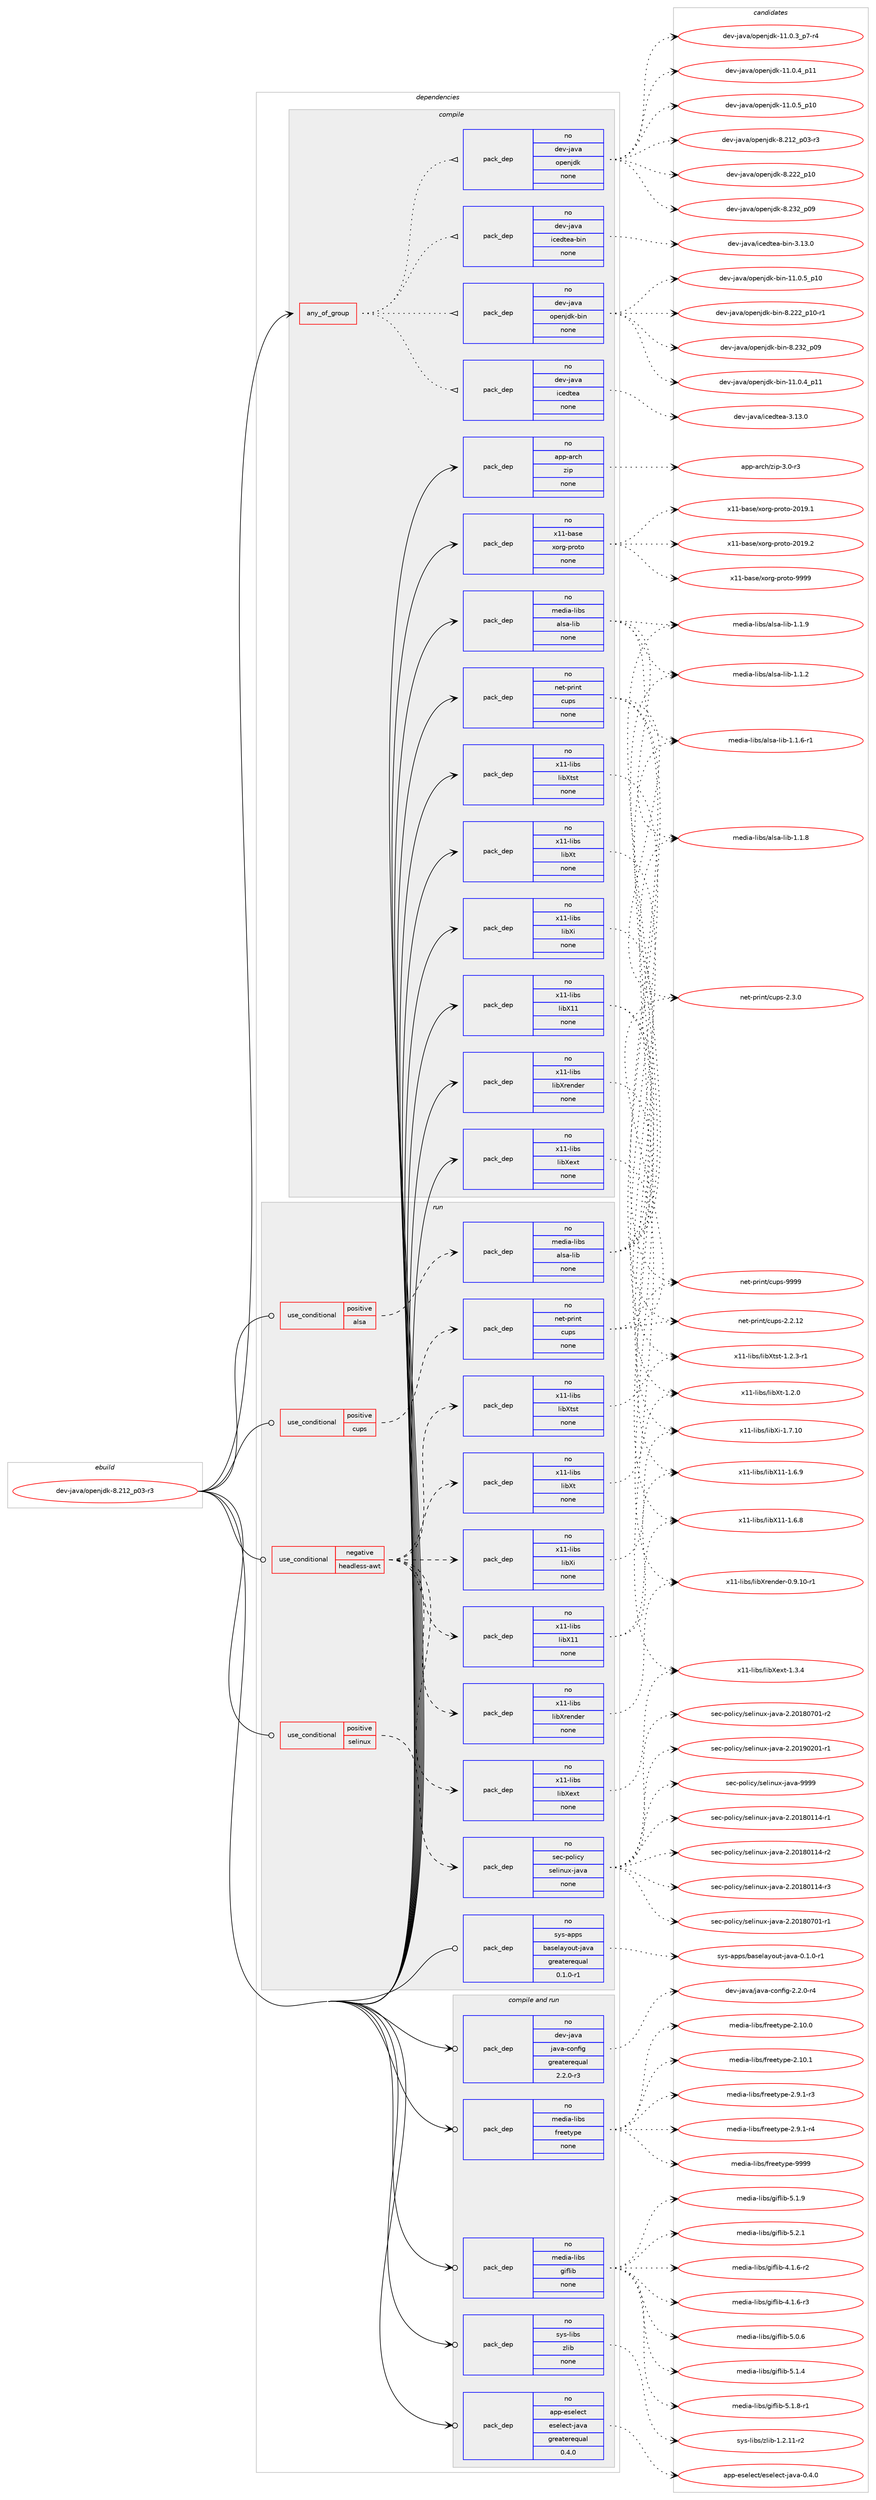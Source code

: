 digraph prolog {

# *************
# Graph options
# *************

newrank=true;
concentrate=true;
compound=true;
graph [rankdir=LR,fontname=Helvetica,fontsize=10,ranksep=1.5];#, ranksep=2.5, nodesep=0.2];
edge  [arrowhead=vee];
node  [fontname=Helvetica,fontsize=10];

# **********
# The ebuild
# **********

subgraph cluster_leftcol {
color=gray;
rank=same;
label=<<i>ebuild</i>>;
id [label="dev-java/openjdk-8.212_p03-r3", color=red, width=4, href="../dev-java/openjdk-8.212_p03-r3.svg"];
}

# ****************
# The dependencies
# ****************

subgraph cluster_midcol {
color=gray;
label=<<i>dependencies</i>>;
subgraph cluster_compile {
fillcolor="#eeeeee";
style=filled;
label=<<i>compile</i>>;
subgraph any10829 {
dependency555486 [label=<<TABLE BORDER="0" CELLBORDER="1" CELLSPACING="0" CELLPADDING="4"><TR><TD CELLPADDING="10">any_of_group</TD></TR></TABLE>>, shape=none, color=red];subgraph pack415042 {
dependency555487 [label=<<TABLE BORDER="0" CELLBORDER="1" CELLSPACING="0" CELLPADDING="4" WIDTH="220"><TR><TD ROWSPAN="6" CELLPADDING="30">pack_dep</TD></TR><TR><TD WIDTH="110">no</TD></TR><TR><TD>dev-java</TD></TR><TR><TD>openjdk-bin</TD></TR><TR><TD>none</TD></TR><TR><TD></TD></TR></TABLE>>, shape=none, color=blue];
}
dependency555486:e -> dependency555487:w [weight=20,style="dotted",arrowhead="oinv"];
subgraph pack415043 {
dependency555488 [label=<<TABLE BORDER="0" CELLBORDER="1" CELLSPACING="0" CELLPADDING="4" WIDTH="220"><TR><TD ROWSPAN="6" CELLPADDING="30">pack_dep</TD></TR><TR><TD WIDTH="110">no</TD></TR><TR><TD>dev-java</TD></TR><TR><TD>icedtea-bin</TD></TR><TR><TD>none</TD></TR><TR><TD></TD></TR></TABLE>>, shape=none, color=blue];
}
dependency555486:e -> dependency555488:w [weight=20,style="dotted",arrowhead="oinv"];
subgraph pack415044 {
dependency555489 [label=<<TABLE BORDER="0" CELLBORDER="1" CELLSPACING="0" CELLPADDING="4" WIDTH="220"><TR><TD ROWSPAN="6" CELLPADDING="30">pack_dep</TD></TR><TR><TD WIDTH="110">no</TD></TR><TR><TD>dev-java</TD></TR><TR><TD>openjdk</TD></TR><TR><TD>none</TD></TR><TR><TD></TD></TR></TABLE>>, shape=none, color=blue];
}
dependency555486:e -> dependency555489:w [weight=20,style="dotted",arrowhead="oinv"];
subgraph pack415045 {
dependency555490 [label=<<TABLE BORDER="0" CELLBORDER="1" CELLSPACING="0" CELLPADDING="4" WIDTH="220"><TR><TD ROWSPAN="6" CELLPADDING="30">pack_dep</TD></TR><TR><TD WIDTH="110">no</TD></TR><TR><TD>dev-java</TD></TR><TR><TD>icedtea</TD></TR><TR><TD>none</TD></TR><TR><TD></TD></TR></TABLE>>, shape=none, color=blue];
}
dependency555486:e -> dependency555490:w [weight=20,style="dotted",arrowhead="oinv"];
}
id:e -> dependency555486:w [weight=20,style="solid",arrowhead="vee"];
subgraph pack415046 {
dependency555491 [label=<<TABLE BORDER="0" CELLBORDER="1" CELLSPACING="0" CELLPADDING="4" WIDTH="220"><TR><TD ROWSPAN="6" CELLPADDING="30">pack_dep</TD></TR><TR><TD WIDTH="110">no</TD></TR><TR><TD>app-arch</TD></TR><TR><TD>zip</TD></TR><TR><TD>none</TD></TR><TR><TD></TD></TR></TABLE>>, shape=none, color=blue];
}
id:e -> dependency555491:w [weight=20,style="solid",arrowhead="vee"];
subgraph pack415047 {
dependency555492 [label=<<TABLE BORDER="0" CELLBORDER="1" CELLSPACING="0" CELLPADDING="4" WIDTH="220"><TR><TD ROWSPAN="6" CELLPADDING="30">pack_dep</TD></TR><TR><TD WIDTH="110">no</TD></TR><TR><TD>media-libs</TD></TR><TR><TD>alsa-lib</TD></TR><TR><TD>none</TD></TR><TR><TD></TD></TR></TABLE>>, shape=none, color=blue];
}
id:e -> dependency555492:w [weight=20,style="solid",arrowhead="vee"];
subgraph pack415048 {
dependency555493 [label=<<TABLE BORDER="0" CELLBORDER="1" CELLSPACING="0" CELLPADDING="4" WIDTH="220"><TR><TD ROWSPAN="6" CELLPADDING="30">pack_dep</TD></TR><TR><TD WIDTH="110">no</TD></TR><TR><TD>net-print</TD></TR><TR><TD>cups</TD></TR><TR><TD>none</TD></TR><TR><TD></TD></TR></TABLE>>, shape=none, color=blue];
}
id:e -> dependency555493:w [weight=20,style="solid",arrowhead="vee"];
subgraph pack415049 {
dependency555494 [label=<<TABLE BORDER="0" CELLBORDER="1" CELLSPACING="0" CELLPADDING="4" WIDTH="220"><TR><TD ROWSPAN="6" CELLPADDING="30">pack_dep</TD></TR><TR><TD WIDTH="110">no</TD></TR><TR><TD>x11-base</TD></TR><TR><TD>xorg-proto</TD></TR><TR><TD>none</TD></TR><TR><TD></TD></TR></TABLE>>, shape=none, color=blue];
}
id:e -> dependency555494:w [weight=20,style="solid",arrowhead="vee"];
subgraph pack415050 {
dependency555495 [label=<<TABLE BORDER="0" CELLBORDER="1" CELLSPACING="0" CELLPADDING="4" WIDTH="220"><TR><TD ROWSPAN="6" CELLPADDING="30">pack_dep</TD></TR><TR><TD WIDTH="110">no</TD></TR><TR><TD>x11-libs</TD></TR><TR><TD>libX11</TD></TR><TR><TD>none</TD></TR><TR><TD></TD></TR></TABLE>>, shape=none, color=blue];
}
id:e -> dependency555495:w [weight=20,style="solid",arrowhead="vee"];
subgraph pack415051 {
dependency555496 [label=<<TABLE BORDER="0" CELLBORDER="1" CELLSPACING="0" CELLPADDING="4" WIDTH="220"><TR><TD ROWSPAN="6" CELLPADDING="30">pack_dep</TD></TR><TR><TD WIDTH="110">no</TD></TR><TR><TD>x11-libs</TD></TR><TR><TD>libXext</TD></TR><TR><TD>none</TD></TR><TR><TD></TD></TR></TABLE>>, shape=none, color=blue];
}
id:e -> dependency555496:w [weight=20,style="solid",arrowhead="vee"];
subgraph pack415052 {
dependency555497 [label=<<TABLE BORDER="0" CELLBORDER="1" CELLSPACING="0" CELLPADDING="4" WIDTH="220"><TR><TD ROWSPAN="6" CELLPADDING="30">pack_dep</TD></TR><TR><TD WIDTH="110">no</TD></TR><TR><TD>x11-libs</TD></TR><TR><TD>libXi</TD></TR><TR><TD>none</TD></TR><TR><TD></TD></TR></TABLE>>, shape=none, color=blue];
}
id:e -> dependency555497:w [weight=20,style="solid",arrowhead="vee"];
subgraph pack415053 {
dependency555498 [label=<<TABLE BORDER="0" CELLBORDER="1" CELLSPACING="0" CELLPADDING="4" WIDTH="220"><TR><TD ROWSPAN="6" CELLPADDING="30">pack_dep</TD></TR><TR><TD WIDTH="110">no</TD></TR><TR><TD>x11-libs</TD></TR><TR><TD>libXrender</TD></TR><TR><TD>none</TD></TR><TR><TD></TD></TR></TABLE>>, shape=none, color=blue];
}
id:e -> dependency555498:w [weight=20,style="solid",arrowhead="vee"];
subgraph pack415054 {
dependency555499 [label=<<TABLE BORDER="0" CELLBORDER="1" CELLSPACING="0" CELLPADDING="4" WIDTH="220"><TR><TD ROWSPAN="6" CELLPADDING="30">pack_dep</TD></TR><TR><TD WIDTH="110">no</TD></TR><TR><TD>x11-libs</TD></TR><TR><TD>libXt</TD></TR><TR><TD>none</TD></TR><TR><TD></TD></TR></TABLE>>, shape=none, color=blue];
}
id:e -> dependency555499:w [weight=20,style="solid",arrowhead="vee"];
subgraph pack415055 {
dependency555500 [label=<<TABLE BORDER="0" CELLBORDER="1" CELLSPACING="0" CELLPADDING="4" WIDTH="220"><TR><TD ROWSPAN="6" CELLPADDING="30">pack_dep</TD></TR><TR><TD WIDTH="110">no</TD></TR><TR><TD>x11-libs</TD></TR><TR><TD>libXtst</TD></TR><TR><TD>none</TD></TR><TR><TD></TD></TR></TABLE>>, shape=none, color=blue];
}
id:e -> dependency555500:w [weight=20,style="solid",arrowhead="vee"];
}
subgraph cluster_compileandrun {
fillcolor="#eeeeee";
style=filled;
label=<<i>compile and run</i>>;
subgraph pack415056 {
dependency555501 [label=<<TABLE BORDER="0" CELLBORDER="1" CELLSPACING="0" CELLPADDING="4" WIDTH="220"><TR><TD ROWSPAN="6" CELLPADDING="30">pack_dep</TD></TR><TR><TD WIDTH="110">no</TD></TR><TR><TD>app-eselect</TD></TR><TR><TD>eselect-java</TD></TR><TR><TD>greaterequal</TD></TR><TR><TD>0.4.0</TD></TR></TABLE>>, shape=none, color=blue];
}
id:e -> dependency555501:w [weight=20,style="solid",arrowhead="odotvee"];
subgraph pack415057 {
dependency555502 [label=<<TABLE BORDER="0" CELLBORDER="1" CELLSPACING="0" CELLPADDING="4" WIDTH="220"><TR><TD ROWSPAN="6" CELLPADDING="30">pack_dep</TD></TR><TR><TD WIDTH="110">no</TD></TR><TR><TD>dev-java</TD></TR><TR><TD>java-config</TD></TR><TR><TD>greaterequal</TD></TR><TR><TD>2.2.0-r3</TD></TR></TABLE>>, shape=none, color=blue];
}
id:e -> dependency555502:w [weight=20,style="solid",arrowhead="odotvee"];
subgraph pack415058 {
dependency555503 [label=<<TABLE BORDER="0" CELLBORDER="1" CELLSPACING="0" CELLPADDING="4" WIDTH="220"><TR><TD ROWSPAN="6" CELLPADDING="30">pack_dep</TD></TR><TR><TD WIDTH="110">no</TD></TR><TR><TD>media-libs</TD></TR><TR><TD>freetype</TD></TR><TR><TD>none</TD></TR><TR><TD></TD></TR></TABLE>>, shape=none, color=blue];
}
id:e -> dependency555503:w [weight=20,style="solid",arrowhead="odotvee"];
subgraph pack415059 {
dependency555504 [label=<<TABLE BORDER="0" CELLBORDER="1" CELLSPACING="0" CELLPADDING="4" WIDTH="220"><TR><TD ROWSPAN="6" CELLPADDING="30">pack_dep</TD></TR><TR><TD WIDTH="110">no</TD></TR><TR><TD>media-libs</TD></TR><TR><TD>giflib</TD></TR><TR><TD>none</TD></TR><TR><TD></TD></TR></TABLE>>, shape=none, color=blue];
}
id:e -> dependency555504:w [weight=20,style="solid",arrowhead="odotvee"];
subgraph pack415060 {
dependency555505 [label=<<TABLE BORDER="0" CELLBORDER="1" CELLSPACING="0" CELLPADDING="4" WIDTH="220"><TR><TD ROWSPAN="6" CELLPADDING="30">pack_dep</TD></TR><TR><TD WIDTH="110">no</TD></TR><TR><TD>sys-libs</TD></TR><TR><TD>zlib</TD></TR><TR><TD>none</TD></TR><TR><TD></TD></TR></TABLE>>, shape=none, color=blue];
}
id:e -> dependency555505:w [weight=20,style="solid",arrowhead="odotvee"];
}
subgraph cluster_run {
fillcolor="#eeeeee";
style=filled;
label=<<i>run</i>>;
subgraph cond129258 {
dependency555506 [label=<<TABLE BORDER="0" CELLBORDER="1" CELLSPACING="0" CELLPADDING="4"><TR><TD ROWSPAN="3" CELLPADDING="10">use_conditional</TD></TR><TR><TD>negative</TD></TR><TR><TD>headless-awt</TD></TR></TABLE>>, shape=none, color=red];
subgraph pack415061 {
dependency555507 [label=<<TABLE BORDER="0" CELLBORDER="1" CELLSPACING="0" CELLPADDING="4" WIDTH="220"><TR><TD ROWSPAN="6" CELLPADDING="30">pack_dep</TD></TR><TR><TD WIDTH="110">no</TD></TR><TR><TD>x11-libs</TD></TR><TR><TD>libX11</TD></TR><TR><TD>none</TD></TR><TR><TD></TD></TR></TABLE>>, shape=none, color=blue];
}
dependency555506:e -> dependency555507:w [weight=20,style="dashed",arrowhead="vee"];
subgraph pack415062 {
dependency555508 [label=<<TABLE BORDER="0" CELLBORDER="1" CELLSPACING="0" CELLPADDING="4" WIDTH="220"><TR><TD ROWSPAN="6" CELLPADDING="30">pack_dep</TD></TR><TR><TD WIDTH="110">no</TD></TR><TR><TD>x11-libs</TD></TR><TR><TD>libXext</TD></TR><TR><TD>none</TD></TR><TR><TD></TD></TR></TABLE>>, shape=none, color=blue];
}
dependency555506:e -> dependency555508:w [weight=20,style="dashed",arrowhead="vee"];
subgraph pack415063 {
dependency555509 [label=<<TABLE BORDER="0" CELLBORDER="1" CELLSPACING="0" CELLPADDING="4" WIDTH="220"><TR><TD ROWSPAN="6" CELLPADDING="30">pack_dep</TD></TR><TR><TD WIDTH="110">no</TD></TR><TR><TD>x11-libs</TD></TR><TR><TD>libXi</TD></TR><TR><TD>none</TD></TR><TR><TD></TD></TR></TABLE>>, shape=none, color=blue];
}
dependency555506:e -> dependency555509:w [weight=20,style="dashed",arrowhead="vee"];
subgraph pack415064 {
dependency555510 [label=<<TABLE BORDER="0" CELLBORDER="1" CELLSPACING="0" CELLPADDING="4" WIDTH="220"><TR><TD ROWSPAN="6" CELLPADDING="30">pack_dep</TD></TR><TR><TD WIDTH="110">no</TD></TR><TR><TD>x11-libs</TD></TR><TR><TD>libXrender</TD></TR><TR><TD>none</TD></TR><TR><TD></TD></TR></TABLE>>, shape=none, color=blue];
}
dependency555506:e -> dependency555510:w [weight=20,style="dashed",arrowhead="vee"];
subgraph pack415065 {
dependency555511 [label=<<TABLE BORDER="0" CELLBORDER="1" CELLSPACING="0" CELLPADDING="4" WIDTH="220"><TR><TD ROWSPAN="6" CELLPADDING="30">pack_dep</TD></TR><TR><TD WIDTH="110">no</TD></TR><TR><TD>x11-libs</TD></TR><TR><TD>libXt</TD></TR><TR><TD>none</TD></TR><TR><TD></TD></TR></TABLE>>, shape=none, color=blue];
}
dependency555506:e -> dependency555511:w [weight=20,style="dashed",arrowhead="vee"];
subgraph pack415066 {
dependency555512 [label=<<TABLE BORDER="0" CELLBORDER="1" CELLSPACING="0" CELLPADDING="4" WIDTH="220"><TR><TD ROWSPAN="6" CELLPADDING="30">pack_dep</TD></TR><TR><TD WIDTH="110">no</TD></TR><TR><TD>x11-libs</TD></TR><TR><TD>libXtst</TD></TR><TR><TD>none</TD></TR><TR><TD></TD></TR></TABLE>>, shape=none, color=blue];
}
dependency555506:e -> dependency555512:w [weight=20,style="dashed",arrowhead="vee"];
}
id:e -> dependency555506:w [weight=20,style="solid",arrowhead="odot"];
subgraph cond129259 {
dependency555513 [label=<<TABLE BORDER="0" CELLBORDER="1" CELLSPACING="0" CELLPADDING="4"><TR><TD ROWSPAN="3" CELLPADDING="10">use_conditional</TD></TR><TR><TD>positive</TD></TR><TR><TD>alsa</TD></TR></TABLE>>, shape=none, color=red];
subgraph pack415067 {
dependency555514 [label=<<TABLE BORDER="0" CELLBORDER="1" CELLSPACING="0" CELLPADDING="4" WIDTH="220"><TR><TD ROWSPAN="6" CELLPADDING="30">pack_dep</TD></TR><TR><TD WIDTH="110">no</TD></TR><TR><TD>media-libs</TD></TR><TR><TD>alsa-lib</TD></TR><TR><TD>none</TD></TR><TR><TD></TD></TR></TABLE>>, shape=none, color=blue];
}
dependency555513:e -> dependency555514:w [weight=20,style="dashed",arrowhead="vee"];
}
id:e -> dependency555513:w [weight=20,style="solid",arrowhead="odot"];
subgraph cond129260 {
dependency555515 [label=<<TABLE BORDER="0" CELLBORDER="1" CELLSPACING="0" CELLPADDING="4"><TR><TD ROWSPAN="3" CELLPADDING="10">use_conditional</TD></TR><TR><TD>positive</TD></TR><TR><TD>cups</TD></TR></TABLE>>, shape=none, color=red];
subgraph pack415068 {
dependency555516 [label=<<TABLE BORDER="0" CELLBORDER="1" CELLSPACING="0" CELLPADDING="4" WIDTH="220"><TR><TD ROWSPAN="6" CELLPADDING="30">pack_dep</TD></TR><TR><TD WIDTH="110">no</TD></TR><TR><TD>net-print</TD></TR><TR><TD>cups</TD></TR><TR><TD>none</TD></TR><TR><TD></TD></TR></TABLE>>, shape=none, color=blue];
}
dependency555515:e -> dependency555516:w [weight=20,style="dashed",arrowhead="vee"];
}
id:e -> dependency555515:w [weight=20,style="solid",arrowhead="odot"];
subgraph cond129261 {
dependency555517 [label=<<TABLE BORDER="0" CELLBORDER="1" CELLSPACING="0" CELLPADDING="4"><TR><TD ROWSPAN="3" CELLPADDING="10">use_conditional</TD></TR><TR><TD>positive</TD></TR><TR><TD>selinux</TD></TR></TABLE>>, shape=none, color=red];
subgraph pack415069 {
dependency555518 [label=<<TABLE BORDER="0" CELLBORDER="1" CELLSPACING="0" CELLPADDING="4" WIDTH="220"><TR><TD ROWSPAN="6" CELLPADDING="30">pack_dep</TD></TR><TR><TD WIDTH="110">no</TD></TR><TR><TD>sec-policy</TD></TR><TR><TD>selinux-java</TD></TR><TR><TD>none</TD></TR><TR><TD></TD></TR></TABLE>>, shape=none, color=blue];
}
dependency555517:e -> dependency555518:w [weight=20,style="dashed",arrowhead="vee"];
}
id:e -> dependency555517:w [weight=20,style="solid",arrowhead="odot"];
subgraph pack415070 {
dependency555519 [label=<<TABLE BORDER="0" CELLBORDER="1" CELLSPACING="0" CELLPADDING="4" WIDTH="220"><TR><TD ROWSPAN="6" CELLPADDING="30">pack_dep</TD></TR><TR><TD WIDTH="110">no</TD></TR><TR><TD>sys-apps</TD></TR><TR><TD>baselayout-java</TD></TR><TR><TD>greaterequal</TD></TR><TR><TD>0.1.0-r1</TD></TR></TABLE>>, shape=none, color=blue];
}
id:e -> dependency555519:w [weight=20,style="solid",arrowhead="odot"];
}
}

# **************
# The candidates
# **************

subgraph cluster_choices {
rank=same;
color=gray;
label=<<i>candidates</i>>;

subgraph choice415042 {
color=black;
nodesep=1;
choice10010111845106971189747111112101110106100107459810511045494946484652951124949 [label="dev-java/openjdk-bin-11.0.4_p11", color=red, width=4,href="../dev-java/openjdk-bin-11.0.4_p11.svg"];
choice10010111845106971189747111112101110106100107459810511045494946484653951124948 [label="dev-java/openjdk-bin-11.0.5_p10", color=red, width=4,href="../dev-java/openjdk-bin-11.0.5_p10.svg"];
choice1001011184510697118974711111210111010610010745981051104556465050509511249484511449 [label="dev-java/openjdk-bin-8.222_p10-r1", color=red, width=4,href="../dev-java/openjdk-bin-8.222_p10-r1.svg"];
choice100101118451069711897471111121011101061001074598105110455646505150951124857 [label="dev-java/openjdk-bin-8.232_p09", color=red, width=4,href="../dev-java/openjdk-bin-8.232_p09.svg"];
dependency555487:e -> choice10010111845106971189747111112101110106100107459810511045494946484652951124949:w [style=dotted,weight="100"];
dependency555487:e -> choice10010111845106971189747111112101110106100107459810511045494946484653951124948:w [style=dotted,weight="100"];
dependency555487:e -> choice1001011184510697118974711111210111010610010745981051104556465050509511249484511449:w [style=dotted,weight="100"];
dependency555487:e -> choice100101118451069711897471111121011101061001074598105110455646505150951124857:w [style=dotted,weight="100"];
}
subgraph choice415043 {
color=black;
nodesep=1;
choice100101118451069711897471059910110011610197459810511045514649514648 [label="dev-java/icedtea-bin-3.13.0", color=red, width=4,href="../dev-java/icedtea-bin-3.13.0.svg"];
dependency555488:e -> choice100101118451069711897471059910110011610197459810511045514649514648:w [style=dotted,weight="100"];
}
subgraph choice415044 {
color=black;
nodesep=1;
choice100101118451069711897471111121011101061001074549494648465195112554511452 [label="dev-java/openjdk-11.0.3_p7-r4", color=red, width=4,href="../dev-java/openjdk-11.0.3_p7-r4.svg"];
choice1001011184510697118974711111210111010610010745494946484652951124949 [label="dev-java/openjdk-11.0.4_p11", color=red, width=4,href="../dev-java/openjdk-11.0.4_p11.svg"];
choice1001011184510697118974711111210111010610010745494946484653951124948 [label="dev-java/openjdk-11.0.5_p10", color=red, width=4,href="../dev-java/openjdk-11.0.5_p10.svg"];
choice100101118451069711897471111121011101061001074556465049509511248514511451 [label="dev-java/openjdk-8.212_p03-r3", color=red, width=4,href="../dev-java/openjdk-8.212_p03-r3.svg"];
choice10010111845106971189747111112101110106100107455646505050951124948 [label="dev-java/openjdk-8.222_p10", color=red, width=4,href="../dev-java/openjdk-8.222_p10.svg"];
choice10010111845106971189747111112101110106100107455646505150951124857 [label="dev-java/openjdk-8.232_p09", color=red, width=4,href="../dev-java/openjdk-8.232_p09.svg"];
dependency555489:e -> choice100101118451069711897471111121011101061001074549494648465195112554511452:w [style=dotted,weight="100"];
dependency555489:e -> choice1001011184510697118974711111210111010610010745494946484652951124949:w [style=dotted,weight="100"];
dependency555489:e -> choice1001011184510697118974711111210111010610010745494946484653951124948:w [style=dotted,weight="100"];
dependency555489:e -> choice100101118451069711897471111121011101061001074556465049509511248514511451:w [style=dotted,weight="100"];
dependency555489:e -> choice10010111845106971189747111112101110106100107455646505050951124948:w [style=dotted,weight="100"];
dependency555489:e -> choice10010111845106971189747111112101110106100107455646505150951124857:w [style=dotted,weight="100"];
}
subgraph choice415045 {
color=black;
nodesep=1;
choice10010111845106971189747105991011001161019745514649514648 [label="dev-java/icedtea-3.13.0", color=red, width=4,href="../dev-java/icedtea-3.13.0.svg"];
dependency555490:e -> choice10010111845106971189747105991011001161019745514649514648:w [style=dotted,weight="100"];
}
subgraph choice415046 {
color=black;
nodesep=1;
choice9711211245971149910447122105112455146484511451 [label="app-arch/zip-3.0-r3", color=red, width=4,href="../app-arch/zip-3.0-r3.svg"];
dependency555491:e -> choice9711211245971149910447122105112455146484511451:w [style=dotted,weight="100"];
}
subgraph choice415047 {
color=black;
nodesep=1;
choice1091011001059745108105981154797108115974510810598454946494650 [label="media-libs/alsa-lib-1.1.2", color=red, width=4,href="../media-libs/alsa-lib-1.1.2.svg"];
choice10910110010597451081059811547971081159745108105984549464946544511449 [label="media-libs/alsa-lib-1.1.6-r1", color=red, width=4,href="../media-libs/alsa-lib-1.1.6-r1.svg"];
choice1091011001059745108105981154797108115974510810598454946494656 [label="media-libs/alsa-lib-1.1.8", color=red, width=4,href="../media-libs/alsa-lib-1.1.8.svg"];
choice1091011001059745108105981154797108115974510810598454946494657 [label="media-libs/alsa-lib-1.1.9", color=red, width=4,href="../media-libs/alsa-lib-1.1.9.svg"];
dependency555492:e -> choice1091011001059745108105981154797108115974510810598454946494650:w [style=dotted,weight="100"];
dependency555492:e -> choice10910110010597451081059811547971081159745108105984549464946544511449:w [style=dotted,weight="100"];
dependency555492:e -> choice1091011001059745108105981154797108115974510810598454946494656:w [style=dotted,weight="100"];
dependency555492:e -> choice1091011001059745108105981154797108115974510810598454946494657:w [style=dotted,weight="100"];
}
subgraph choice415048 {
color=black;
nodesep=1;
choice11010111645112114105110116479911711211545504650464950 [label="net-print/cups-2.2.12", color=red, width=4,href="../net-print/cups-2.2.12.svg"];
choice110101116451121141051101164799117112115455046514648 [label="net-print/cups-2.3.0", color=red, width=4,href="../net-print/cups-2.3.0.svg"];
choice1101011164511211410511011647991171121154557575757 [label="net-print/cups-9999", color=red, width=4,href="../net-print/cups-9999.svg"];
dependency555493:e -> choice11010111645112114105110116479911711211545504650464950:w [style=dotted,weight="100"];
dependency555493:e -> choice110101116451121141051101164799117112115455046514648:w [style=dotted,weight="100"];
dependency555493:e -> choice1101011164511211410511011647991171121154557575757:w [style=dotted,weight="100"];
}
subgraph choice415049 {
color=black;
nodesep=1;
choice1204949459897115101471201111141034511211411111611145504849574649 [label="x11-base/xorg-proto-2019.1", color=red, width=4,href="../x11-base/xorg-proto-2019.1.svg"];
choice1204949459897115101471201111141034511211411111611145504849574650 [label="x11-base/xorg-proto-2019.2", color=red, width=4,href="../x11-base/xorg-proto-2019.2.svg"];
choice120494945989711510147120111114103451121141111161114557575757 [label="x11-base/xorg-proto-9999", color=red, width=4,href="../x11-base/xorg-proto-9999.svg"];
dependency555494:e -> choice1204949459897115101471201111141034511211411111611145504849574649:w [style=dotted,weight="100"];
dependency555494:e -> choice1204949459897115101471201111141034511211411111611145504849574650:w [style=dotted,weight="100"];
dependency555494:e -> choice120494945989711510147120111114103451121141111161114557575757:w [style=dotted,weight="100"];
}
subgraph choice415050 {
color=black;
nodesep=1;
choice120494945108105981154710810598884949454946544656 [label="x11-libs/libX11-1.6.8", color=red, width=4,href="../x11-libs/libX11-1.6.8.svg"];
choice120494945108105981154710810598884949454946544657 [label="x11-libs/libX11-1.6.9", color=red, width=4,href="../x11-libs/libX11-1.6.9.svg"];
dependency555495:e -> choice120494945108105981154710810598884949454946544656:w [style=dotted,weight="100"];
dependency555495:e -> choice120494945108105981154710810598884949454946544657:w [style=dotted,weight="100"];
}
subgraph choice415051 {
color=black;
nodesep=1;
choice12049494510810598115471081059888101120116454946514652 [label="x11-libs/libXext-1.3.4", color=red, width=4,href="../x11-libs/libXext-1.3.4.svg"];
dependency555496:e -> choice12049494510810598115471081059888101120116454946514652:w [style=dotted,weight="100"];
}
subgraph choice415052 {
color=black;
nodesep=1;
choice1204949451081059811547108105988810545494655464948 [label="x11-libs/libXi-1.7.10", color=red, width=4,href="../x11-libs/libXi-1.7.10.svg"];
dependency555497:e -> choice1204949451081059811547108105988810545494655464948:w [style=dotted,weight="100"];
}
subgraph choice415053 {
color=black;
nodesep=1;
choice12049494510810598115471081059888114101110100101114454846574649484511449 [label="x11-libs/libXrender-0.9.10-r1", color=red, width=4,href="../x11-libs/libXrender-0.9.10-r1.svg"];
dependency555498:e -> choice12049494510810598115471081059888114101110100101114454846574649484511449:w [style=dotted,weight="100"];
}
subgraph choice415054 {
color=black;
nodesep=1;
choice12049494510810598115471081059888116454946504648 [label="x11-libs/libXt-1.2.0", color=red, width=4,href="../x11-libs/libXt-1.2.0.svg"];
dependency555499:e -> choice12049494510810598115471081059888116454946504648:w [style=dotted,weight="100"];
}
subgraph choice415055 {
color=black;
nodesep=1;
choice120494945108105981154710810598881161151164549465046514511449 [label="x11-libs/libXtst-1.2.3-r1", color=red, width=4,href="../x11-libs/libXtst-1.2.3-r1.svg"];
dependency555500:e -> choice120494945108105981154710810598881161151164549465046514511449:w [style=dotted,weight="100"];
}
subgraph choice415056 {
color=black;
nodesep=1;
choice9711211245101115101108101991164710111510110810199116451069711897454846524648 [label="app-eselect/eselect-java-0.4.0", color=red, width=4,href="../app-eselect/eselect-java-0.4.0.svg"];
dependency555501:e -> choice9711211245101115101108101991164710111510110810199116451069711897454846524648:w [style=dotted,weight="100"];
}
subgraph choice415057 {
color=black;
nodesep=1;
choice10010111845106971189747106971189745991111101021051034550465046484511452 [label="dev-java/java-config-2.2.0-r4", color=red, width=4,href="../dev-java/java-config-2.2.0-r4.svg"];
dependency555502:e -> choice10010111845106971189747106971189745991111101021051034550465046484511452:w [style=dotted,weight="100"];
}
subgraph choice415058 {
color=black;
nodesep=1;
choice1091011001059745108105981154710211410110111612111210145504649484648 [label="media-libs/freetype-2.10.0", color=red, width=4,href="../media-libs/freetype-2.10.0.svg"];
choice1091011001059745108105981154710211410110111612111210145504649484649 [label="media-libs/freetype-2.10.1", color=red, width=4,href="../media-libs/freetype-2.10.1.svg"];
choice109101100105974510810598115471021141011011161211121014550465746494511451 [label="media-libs/freetype-2.9.1-r3", color=red, width=4,href="../media-libs/freetype-2.9.1-r3.svg"];
choice109101100105974510810598115471021141011011161211121014550465746494511452 [label="media-libs/freetype-2.9.1-r4", color=red, width=4,href="../media-libs/freetype-2.9.1-r4.svg"];
choice109101100105974510810598115471021141011011161211121014557575757 [label="media-libs/freetype-9999", color=red, width=4,href="../media-libs/freetype-9999.svg"];
dependency555503:e -> choice1091011001059745108105981154710211410110111612111210145504649484648:w [style=dotted,weight="100"];
dependency555503:e -> choice1091011001059745108105981154710211410110111612111210145504649484649:w [style=dotted,weight="100"];
dependency555503:e -> choice109101100105974510810598115471021141011011161211121014550465746494511451:w [style=dotted,weight="100"];
dependency555503:e -> choice109101100105974510810598115471021141011011161211121014550465746494511452:w [style=dotted,weight="100"];
dependency555503:e -> choice109101100105974510810598115471021141011011161211121014557575757:w [style=dotted,weight="100"];
}
subgraph choice415059 {
color=black;
nodesep=1;
choice10910110010597451081059811547103105102108105984552464946544511450 [label="media-libs/giflib-4.1.6-r2", color=red, width=4,href="../media-libs/giflib-4.1.6-r2.svg"];
choice10910110010597451081059811547103105102108105984552464946544511451 [label="media-libs/giflib-4.1.6-r3", color=red, width=4,href="../media-libs/giflib-4.1.6-r3.svg"];
choice1091011001059745108105981154710310510210810598455346484654 [label="media-libs/giflib-5.0.6", color=red, width=4,href="../media-libs/giflib-5.0.6.svg"];
choice1091011001059745108105981154710310510210810598455346494652 [label="media-libs/giflib-5.1.4", color=red, width=4,href="../media-libs/giflib-5.1.4.svg"];
choice10910110010597451081059811547103105102108105984553464946564511449 [label="media-libs/giflib-5.1.8-r1", color=red, width=4,href="../media-libs/giflib-5.1.8-r1.svg"];
choice1091011001059745108105981154710310510210810598455346494657 [label="media-libs/giflib-5.1.9", color=red, width=4,href="../media-libs/giflib-5.1.9.svg"];
choice1091011001059745108105981154710310510210810598455346504649 [label="media-libs/giflib-5.2.1", color=red, width=4,href="../media-libs/giflib-5.2.1.svg"];
dependency555504:e -> choice10910110010597451081059811547103105102108105984552464946544511450:w [style=dotted,weight="100"];
dependency555504:e -> choice10910110010597451081059811547103105102108105984552464946544511451:w [style=dotted,weight="100"];
dependency555504:e -> choice1091011001059745108105981154710310510210810598455346484654:w [style=dotted,weight="100"];
dependency555504:e -> choice1091011001059745108105981154710310510210810598455346494652:w [style=dotted,weight="100"];
dependency555504:e -> choice10910110010597451081059811547103105102108105984553464946564511449:w [style=dotted,weight="100"];
dependency555504:e -> choice1091011001059745108105981154710310510210810598455346494657:w [style=dotted,weight="100"];
dependency555504:e -> choice1091011001059745108105981154710310510210810598455346504649:w [style=dotted,weight="100"];
}
subgraph choice415060 {
color=black;
nodesep=1;
choice11512111545108105981154712210810598454946504649494511450 [label="sys-libs/zlib-1.2.11-r2", color=red, width=4,href="../sys-libs/zlib-1.2.11-r2.svg"];
dependency555505:e -> choice11512111545108105981154712210810598454946504649494511450:w [style=dotted,weight="100"];
}
subgraph choice415061 {
color=black;
nodesep=1;
choice120494945108105981154710810598884949454946544656 [label="x11-libs/libX11-1.6.8", color=red, width=4,href="../x11-libs/libX11-1.6.8.svg"];
choice120494945108105981154710810598884949454946544657 [label="x11-libs/libX11-1.6.9", color=red, width=4,href="../x11-libs/libX11-1.6.9.svg"];
dependency555507:e -> choice120494945108105981154710810598884949454946544656:w [style=dotted,weight="100"];
dependency555507:e -> choice120494945108105981154710810598884949454946544657:w [style=dotted,weight="100"];
}
subgraph choice415062 {
color=black;
nodesep=1;
choice12049494510810598115471081059888101120116454946514652 [label="x11-libs/libXext-1.3.4", color=red, width=4,href="../x11-libs/libXext-1.3.4.svg"];
dependency555508:e -> choice12049494510810598115471081059888101120116454946514652:w [style=dotted,weight="100"];
}
subgraph choice415063 {
color=black;
nodesep=1;
choice1204949451081059811547108105988810545494655464948 [label="x11-libs/libXi-1.7.10", color=red, width=4,href="../x11-libs/libXi-1.7.10.svg"];
dependency555509:e -> choice1204949451081059811547108105988810545494655464948:w [style=dotted,weight="100"];
}
subgraph choice415064 {
color=black;
nodesep=1;
choice12049494510810598115471081059888114101110100101114454846574649484511449 [label="x11-libs/libXrender-0.9.10-r1", color=red, width=4,href="../x11-libs/libXrender-0.9.10-r1.svg"];
dependency555510:e -> choice12049494510810598115471081059888114101110100101114454846574649484511449:w [style=dotted,weight="100"];
}
subgraph choice415065 {
color=black;
nodesep=1;
choice12049494510810598115471081059888116454946504648 [label="x11-libs/libXt-1.2.0", color=red, width=4,href="../x11-libs/libXt-1.2.0.svg"];
dependency555511:e -> choice12049494510810598115471081059888116454946504648:w [style=dotted,weight="100"];
}
subgraph choice415066 {
color=black;
nodesep=1;
choice120494945108105981154710810598881161151164549465046514511449 [label="x11-libs/libXtst-1.2.3-r1", color=red, width=4,href="../x11-libs/libXtst-1.2.3-r1.svg"];
dependency555512:e -> choice120494945108105981154710810598881161151164549465046514511449:w [style=dotted,weight="100"];
}
subgraph choice415067 {
color=black;
nodesep=1;
choice1091011001059745108105981154797108115974510810598454946494650 [label="media-libs/alsa-lib-1.1.2", color=red, width=4,href="../media-libs/alsa-lib-1.1.2.svg"];
choice10910110010597451081059811547971081159745108105984549464946544511449 [label="media-libs/alsa-lib-1.1.6-r1", color=red, width=4,href="../media-libs/alsa-lib-1.1.6-r1.svg"];
choice1091011001059745108105981154797108115974510810598454946494656 [label="media-libs/alsa-lib-1.1.8", color=red, width=4,href="../media-libs/alsa-lib-1.1.8.svg"];
choice1091011001059745108105981154797108115974510810598454946494657 [label="media-libs/alsa-lib-1.1.9", color=red, width=4,href="../media-libs/alsa-lib-1.1.9.svg"];
dependency555514:e -> choice1091011001059745108105981154797108115974510810598454946494650:w [style=dotted,weight="100"];
dependency555514:e -> choice10910110010597451081059811547971081159745108105984549464946544511449:w [style=dotted,weight="100"];
dependency555514:e -> choice1091011001059745108105981154797108115974510810598454946494656:w [style=dotted,weight="100"];
dependency555514:e -> choice1091011001059745108105981154797108115974510810598454946494657:w [style=dotted,weight="100"];
}
subgraph choice415068 {
color=black;
nodesep=1;
choice11010111645112114105110116479911711211545504650464950 [label="net-print/cups-2.2.12", color=red, width=4,href="../net-print/cups-2.2.12.svg"];
choice110101116451121141051101164799117112115455046514648 [label="net-print/cups-2.3.0", color=red, width=4,href="../net-print/cups-2.3.0.svg"];
choice1101011164511211410511011647991171121154557575757 [label="net-print/cups-9999", color=red, width=4,href="../net-print/cups-9999.svg"];
dependency555516:e -> choice11010111645112114105110116479911711211545504650464950:w [style=dotted,weight="100"];
dependency555516:e -> choice110101116451121141051101164799117112115455046514648:w [style=dotted,weight="100"];
dependency555516:e -> choice1101011164511211410511011647991171121154557575757:w [style=dotted,weight="100"];
}
subgraph choice415069 {
color=black;
nodesep=1;
choice1151019945112111108105991214711510110810511011712045106971189745504650484956484949524511449 [label="sec-policy/selinux-java-2.20180114-r1", color=red, width=4,href="../sec-policy/selinux-java-2.20180114-r1.svg"];
choice1151019945112111108105991214711510110810511011712045106971189745504650484956484949524511450 [label="sec-policy/selinux-java-2.20180114-r2", color=red, width=4,href="../sec-policy/selinux-java-2.20180114-r2.svg"];
choice1151019945112111108105991214711510110810511011712045106971189745504650484956484949524511451 [label="sec-policy/selinux-java-2.20180114-r3", color=red, width=4,href="../sec-policy/selinux-java-2.20180114-r3.svg"];
choice1151019945112111108105991214711510110810511011712045106971189745504650484956485548494511449 [label="sec-policy/selinux-java-2.20180701-r1", color=red, width=4,href="../sec-policy/selinux-java-2.20180701-r1.svg"];
choice1151019945112111108105991214711510110810511011712045106971189745504650484956485548494511450 [label="sec-policy/selinux-java-2.20180701-r2", color=red, width=4,href="../sec-policy/selinux-java-2.20180701-r2.svg"];
choice1151019945112111108105991214711510110810511011712045106971189745504650484957485048494511449 [label="sec-policy/selinux-java-2.20190201-r1", color=red, width=4,href="../sec-policy/selinux-java-2.20190201-r1.svg"];
choice115101994511211110810599121471151011081051101171204510697118974557575757 [label="sec-policy/selinux-java-9999", color=red, width=4,href="../sec-policy/selinux-java-9999.svg"];
dependency555518:e -> choice1151019945112111108105991214711510110810511011712045106971189745504650484956484949524511449:w [style=dotted,weight="100"];
dependency555518:e -> choice1151019945112111108105991214711510110810511011712045106971189745504650484956484949524511450:w [style=dotted,weight="100"];
dependency555518:e -> choice1151019945112111108105991214711510110810511011712045106971189745504650484956484949524511451:w [style=dotted,weight="100"];
dependency555518:e -> choice1151019945112111108105991214711510110810511011712045106971189745504650484956485548494511449:w [style=dotted,weight="100"];
dependency555518:e -> choice1151019945112111108105991214711510110810511011712045106971189745504650484956485548494511450:w [style=dotted,weight="100"];
dependency555518:e -> choice1151019945112111108105991214711510110810511011712045106971189745504650484957485048494511449:w [style=dotted,weight="100"];
dependency555518:e -> choice115101994511211110810599121471151011081051101171204510697118974557575757:w [style=dotted,weight="100"];
}
subgraph choice415070 {
color=black;
nodesep=1;
choice1151211154597112112115479897115101108971211111171164510697118974548464946484511449 [label="sys-apps/baselayout-java-0.1.0-r1", color=red, width=4,href="../sys-apps/baselayout-java-0.1.0-r1.svg"];
dependency555519:e -> choice1151211154597112112115479897115101108971211111171164510697118974548464946484511449:w [style=dotted,weight="100"];
}
}

}
